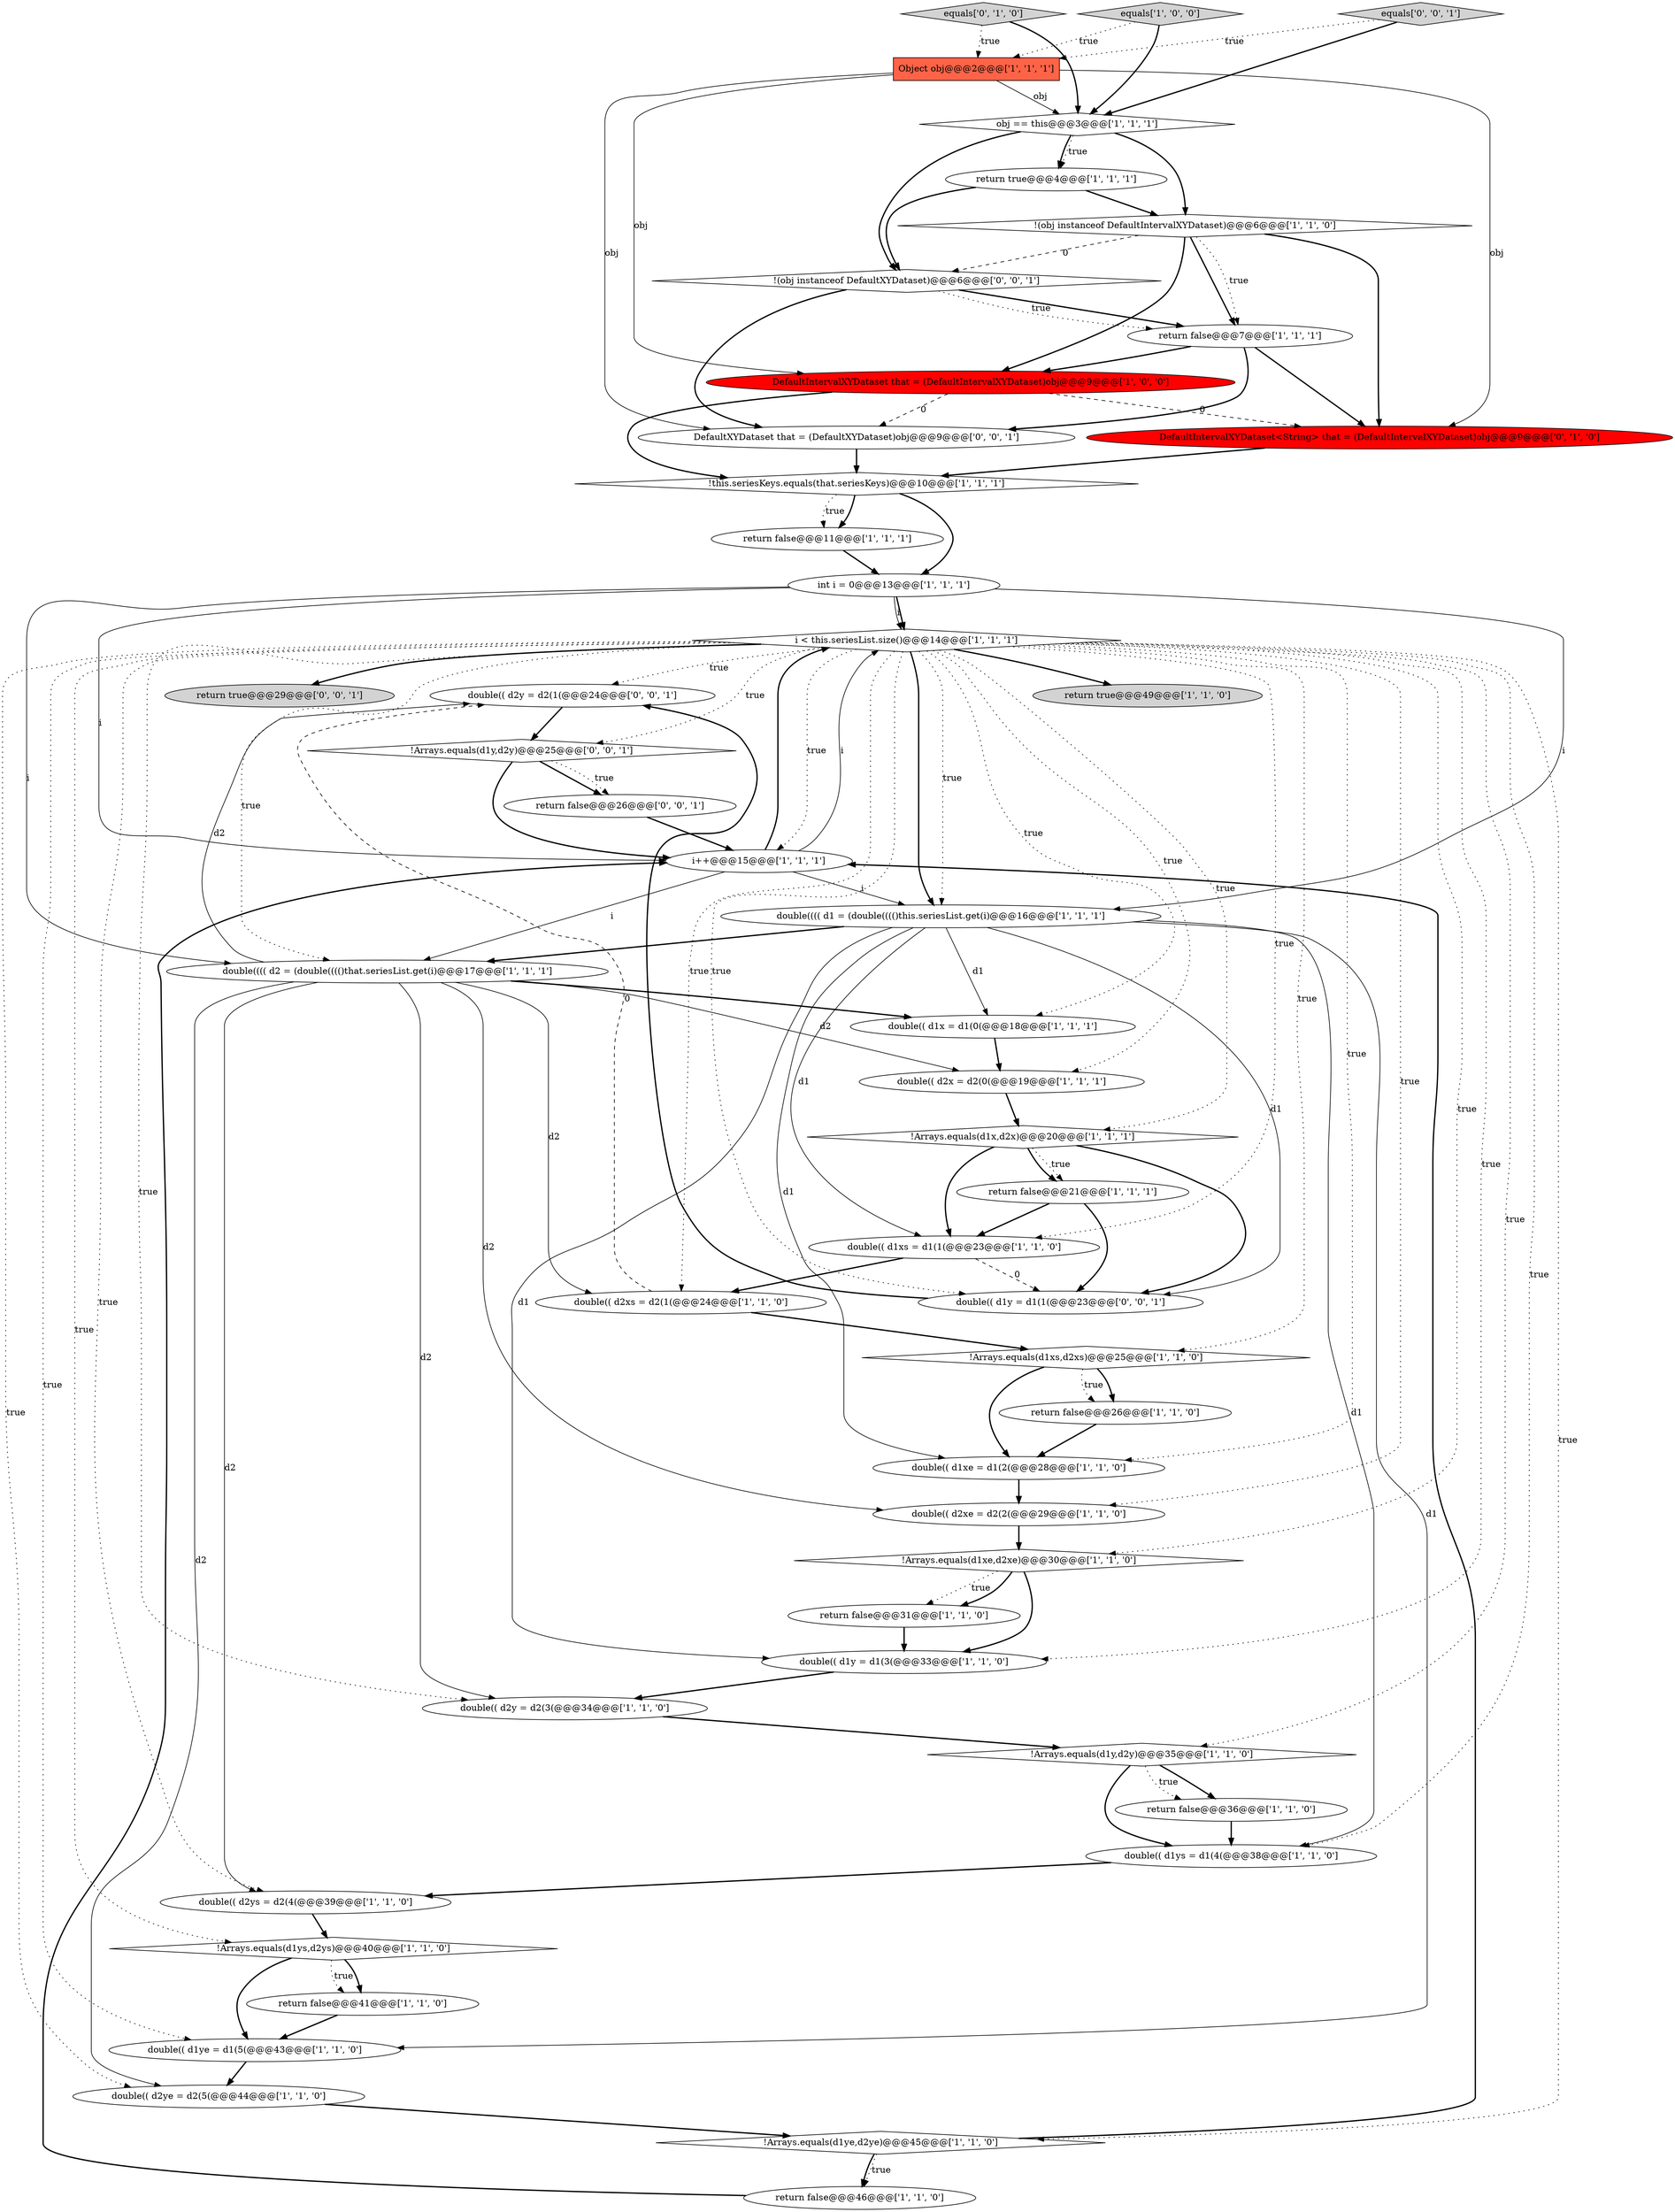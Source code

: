 digraph {
14 [style = filled, label = "DefaultIntervalXYDataset that = (DefaultIntervalXYDataset)obj@@@9@@@['1', '0', '0']", fillcolor = red, shape = ellipse image = "AAA1AAABBB1BBB"];
41 [style = filled, label = "return false@@@26@@@['0', '0', '1']", fillcolor = white, shape = ellipse image = "AAA0AAABBB3BBB"];
43 [style = filled, label = "double(( d2y = d2(1(@@@24@@@['0', '0', '1']", fillcolor = white, shape = ellipse image = "AAA0AAABBB3BBB"];
5 [style = filled, label = "!Arrays.equals(d1ys,d2ys)@@@40@@@['1', '1', '0']", fillcolor = white, shape = diamond image = "AAA0AAABBB1BBB"];
20 [style = filled, label = "double(( d2x = d2(0(@@@19@@@['1', '1', '1']", fillcolor = white, shape = ellipse image = "AAA0AAABBB1BBB"];
31 [style = filled, label = "!Arrays.equals(d1xe,d2xe)@@@30@@@['1', '1', '0']", fillcolor = white, shape = diamond image = "AAA0AAABBB1BBB"];
2 [style = filled, label = "double(( d2ye = d2(5(@@@44@@@['1', '1', '0']", fillcolor = white, shape = ellipse image = "AAA0AAABBB1BBB"];
30 [style = filled, label = "double(( d1ys = d1(4(@@@38@@@['1', '1', '0']", fillcolor = white, shape = ellipse image = "AAA0AAABBB1BBB"];
46 [style = filled, label = "return true@@@29@@@['0', '0', '1']", fillcolor = lightgray, shape = ellipse image = "AAA0AAABBB3BBB"];
17 [style = filled, label = "!Arrays.equals(d1x,d2x)@@@20@@@['1', '1', '1']", fillcolor = white, shape = diamond image = "AAA0AAABBB1BBB"];
32 [style = filled, label = "!Arrays.equals(d1ye,d2ye)@@@45@@@['1', '1', '0']", fillcolor = white, shape = diamond image = "AAA0AAABBB1BBB"];
25 [style = filled, label = "!Arrays.equals(d1y,d2y)@@@35@@@['1', '1', '0']", fillcolor = white, shape = diamond image = "AAA0AAABBB1BBB"];
26 [style = filled, label = "double(( d1ye = d1(5(@@@43@@@['1', '1', '0']", fillcolor = white, shape = ellipse image = "AAA0AAABBB1BBB"];
21 [style = filled, label = "return false@@@36@@@['1', '1', '0']", fillcolor = white, shape = ellipse image = "AAA0AAABBB1BBB"];
6 [style = filled, label = "i < this.seriesList.size()@@@14@@@['1', '1', '1']", fillcolor = white, shape = diamond image = "AAA0AAABBB1BBB"];
45 [style = filled, label = "double(( d1y = d1(1(@@@23@@@['0', '0', '1']", fillcolor = white, shape = ellipse image = "AAA0AAABBB3BBB"];
47 [style = filled, label = "equals['0', '0', '1']", fillcolor = lightgray, shape = diamond image = "AAA0AAABBB3BBB"];
11 [style = filled, label = "i++@@@15@@@['1', '1', '1']", fillcolor = white, shape = ellipse image = "AAA0AAABBB1BBB"];
42 [style = filled, label = "DefaultXYDataset that = (DefaultXYDataset)obj@@@9@@@['0', '0', '1']", fillcolor = white, shape = ellipse image = "AAA0AAABBB3BBB"];
18 [style = filled, label = "return false@@@7@@@['1', '1', '1']", fillcolor = white, shape = ellipse image = "AAA0AAABBB1BBB"];
35 [style = filled, label = "Object obj@@@2@@@['1', '1', '1']", fillcolor = tomato, shape = box image = "AAA0AAABBB1BBB"];
38 [style = filled, label = "double(( d1xs = d1(1(@@@23@@@['1', '1', '0']", fillcolor = white, shape = ellipse image = "AAA0AAABBB1BBB"];
40 [style = filled, label = "DefaultIntervalXYDataset<String> that = (DefaultIntervalXYDataset)obj@@@9@@@['0', '1', '0']", fillcolor = red, shape = ellipse image = "AAA1AAABBB2BBB"];
7 [style = filled, label = "double(( d2xs = d2(1(@@@24@@@['1', '1', '0']", fillcolor = white, shape = ellipse image = "AAA0AAABBB1BBB"];
28 [style = filled, label = "return false@@@31@@@['1', '1', '0']", fillcolor = white, shape = ellipse image = "AAA0AAABBB1BBB"];
1 [style = filled, label = "double(((( d1 = (double(((()this.seriesList.get(i)@@@16@@@['1', '1', '1']", fillcolor = white, shape = ellipse image = "AAA0AAABBB1BBB"];
22 [style = filled, label = "return false@@@11@@@['1', '1', '1']", fillcolor = white, shape = ellipse image = "AAA0AAABBB1BBB"];
39 [style = filled, label = "equals['0', '1', '0']", fillcolor = lightgray, shape = diamond image = "AAA0AAABBB2BBB"];
36 [style = filled, label = "!(obj instanceof DefaultIntervalXYDataset)@@@6@@@['1', '1', '0']", fillcolor = white, shape = diamond image = "AAA0AAABBB1BBB"];
4 [style = filled, label = "return false@@@21@@@['1', '1', '1']", fillcolor = white, shape = ellipse image = "AAA0AAABBB1BBB"];
0 [style = filled, label = "double(( d1x = d1(0(@@@18@@@['1', '1', '1']", fillcolor = white, shape = ellipse image = "AAA0AAABBB1BBB"];
13 [style = filled, label = "return false@@@41@@@['1', '1', '0']", fillcolor = white, shape = ellipse image = "AAA0AAABBB1BBB"];
15 [style = filled, label = "!this.seriesKeys.equals(that.seriesKeys)@@@10@@@['1', '1', '1']", fillcolor = white, shape = diamond image = "AAA0AAABBB1BBB"];
9 [style = filled, label = "int i = 0@@@13@@@['1', '1', '1']", fillcolor = white, shape = ellipse image = "AAA0AAABBB1BBB"];
24 [style = filled, label = "double(((( d2 = (double(((()that.seriesList.get(i)@@@17@@@['1', '1', '1']", fillcolor = white, shape = ellipse image = "AAA0AAABBB1BBB"];
37 [style = filled, label = "equals['1', '0', '0']", fillcolor = lightgray, shape = diamond image = "AAA0AAABBB1BBB"];
44 [style = filled, label = "!(obj instanceof DefaultXYDataset)@@@6@@@['0', '0', '1']", fillcolor = white, shape = diamond image = "AAA0AAABBB3BBB"];
23 [style = filled, label = "obj == this@@@3@@@['1', '1', '1']", fillcolor = white, shape = diamond image = "AAA0AAABBB1BBB"];
19 [style = filled, label = "return false@@@26@@@['1', '1', '0']", fillcolor = white, shape = ellipse image = "AAA0AAABBB1BBB"];
33 [style = filled, label = "double(( d2xe = d2(2(@@@29@@@['1', '1', '0']", fillcolor = white, shape = ellipse image = "AAA0AAABBB1BBB"];
16 [style = filled, label = "!Arrays.equals(d1xs,d2xs)@@@25@@@['1', '1', '0']", fillcolor = white, shape = diamond image = "AAA0AAABBB1BBB"];
8 [style = filled, label = "double(( d1y = d1(3(@@@33@@@['1', '1', '0']", fillcolor = white, shape = ellipse image = "AAA0AAABBB1BBB"];
10 [style = filled, label = "double(( d2y = d2(3(@@@34@@@['1', '1', '0']", fillcolor = white, shape = ellipse image = "AAA0AAABBB1BBB"];
27 [style = filled, label = "return true@@@4@@@['1', '1', '1']", fillcolor = white, shape = ellipse image = "AAA0AAABBB1BBB"];
29 [style = filled, label = "return false@@@46@@@['1', '1', '0']", fillcolor = white, shape = ellipse image = "AAA0AAABBB1BBB"];
48 [style = filled, label = "!Arrays.equals(d1y,d2y)@@@25@@@['0', '0', '1']", fillcolor = white, shape = diamond image = "AAA0AAABBB3BBB"];
12 [style = filled, label = "double(( d1xe = d1(2(@@@28@@@['1', '1', '0']", fillcolor = white, shape = ellipse image = "AAA0AAABBB1BBB"];
34 [style = filled, label = "double(( d2ys = d2(4(@@@39@@@['1', '1', '0']", fillcolor = white, shape = ellipse image = "AAA0AAABBB1BBB"];
3 [style = filled, label = "return true@@@49@@@['1', '1', '0']", fillcolor = lightgray, shape = ellipse image = "AAA0AAABBB1BBB"];
1->30 [style = solid, label="d1"];
6->3 [style = bold, label=""];
8->10 [style = bold, label=""];
6->31 [style = dotted, label="true"];
25->30 [style = bold, label=""];
27->44 [style = bold, label=""];
11->1 [style = solid, label="i"];
6->1 [style = dotted, label="true"];
40->15 [style = bold, label=""];
17->45 [style = bold, label=""];
6->32 [style = dotted, label="true"];
1->12 [style = solid, label="d1"];
41->11 [style = bold, label=""];
21->30 [style = bold, label=""];
9->1 [style = solid, label="i"];
24->2 [style = solid, label="d2"];
36->44 [style = dashed, label="0"];
9->6 [style = bold, label=""];
6->38 [style = dotted, label="true"];
1->45 [style = solid, label="d1"];
17->38 [style = bold, label=""];
5->13 [style = dotted, label="true"];
6->26 [style = dotted, label="true"];
11->6 [style = solid, label="i"];
45->43 [style = bold, label=""];
9->6 [style = solid, label="i"];
31->28 [style = dotted, label="true"];
38->7 [style = bold, label=""];
6->48 [style = dotted, label="true"];
39->23 [style = bold, label=""];
36->18 [style = bold, label=""];
7->16 [style = bold, label=""];
23->36 [style = bold, label=""];
2->32 [style = bold, label=""];
6->0 [style = dotted, label="true"];
6->11 [style = dotted, label="true"];
44->18 [style = bold, label=""];
6->46 [style = bold, label=""];
32->11 [style = bold, label=""];
25->21 [style = bold, label=""];
25->21 [style = dotted, label="true"];
42->15 [style = bold, label=""];
24->33 [style = solid, label="d2"];
23->44 [style = bold, label=""];
39->35 [style = dotted, label="true"];
4->38 [style = bold, label=""];
48->41 [style = bold, label=""];
19->12 [style = bold, label=""];
24->0 [style = bold, label=""];
35->40 [style = solid, label="obj"];
22->9 [style = bold, label=""];
7->43 [style = dashed, label="0"];
30->34 [style = bold, label=""];
24->34 [style = solid, label="d2"];
16->19 [style = bold, label=""];
36->14 [style = bold, label=""];
11->24 [style = solid, label="i"];
24->7 [style = solid, label="d2"];
6->20 [style = dotted, label="true"];
1->8 [style = solid, label="d1"];
4->45 [style = bold, label=""];
10->25 [style = bold, label=""];
15->9 [style = bold, label=""];
6->25 [style = dotted, label="true"];
6->43 [style = dotted, label="true"];
23->27 [style = dotted, label="true"];
9->24 [style = solid, label="i"];
44->18 [style = dotted, label="true"];
6->7 [style = dotted, label="true"];
12->33 [style = bold, label=""];
14->42 [style = dashed, label="0"];
0->20 [style = bold, label=""];
14->15 [style = bold, label=""];
6->12 [style = dotted, label="true"];
1->26 [style = solid, label="d1"];
31->28 [style = bold, label=""];
6->33 [style = dotted, label="true"];
48->41 [style = dotted, label="true"];
29->11 [style = bold, label=""];
14->40 [style = dashed, label="0"];
6->24 [style = dotted, label="true"];
44->42 [style = bold, label=""];
36->40 [style = bold, label=""];
17->4 [style = dotted, label="true"];
18->40 [style = bold, label=""];
1->0 [style = solid, label="d1"];
5->26 [style = bold, label=""];
15->22 [style = bold, label=""];
1->38 [style = solid, label="d1"];
6->10 [style = dotted, label="true"];
37->35 [style = dotted, label="true"];
6->1 [style = bold, label=""];
35->14 [style = solid, label="obj"];
6->2 [style = dotted, label="true"];
13->26 [style = bold, label=""];
6->8 [style = dotted, label="true"];
48->11 [style = bold, label=""];
5->13 [style = bold, label=""];
28->8 [style = bold, label=""];
35->42 [style = solid, label="obj"];
24->10 [style = solid, label="d2"];
32->29 [style = dotted, label="true"];
36->18 [style = dotted, label="true"];
47->23 [style = bold, label=""];
31->8 [style = bold, label=""];
17->4 [style = bold, label=""];
6->30 [style = dotted, label="true"];
16->19 [style = dotted, label="true"];
27->36 [style = bold, label=""];
20->17 [style = bold, label=""];
23->27 [style = bold, label=""];
24->20 [style = solid, label="d2"];
34->5 [style = bold, label=""];
11->6 [style = bold, label=""];
43->48 [style = bold, label=""];
15->22 [style = dotted, label="true"];
37->23 [style = bold, label=""];
6->17 [style = dotted, label="true"];
9->11 [style = solid, label="i"];
32->29 [style = bold, label=""];
26->2 [style = bold, label=""];
24->43 [style = solid, label="d2"];
47->35 [style = dotted, label="true"];
1->24 [style = bold, label=""];
6->34 [style = dotted, label="true"];
33->31 [style = bold, label=""];
6->45 [style = dotted, label="true"];
38->45 [style = dashed, label="0"];
35->23 [style = solid, label="obj"];
16->12 [style = bold, label=""];
18->14 [style = bold, label=""];
6->16 [style = dotted, label="true"];
6->5 [style = dotted, label="true"];
18->42 [style = bold, label=""];
}
